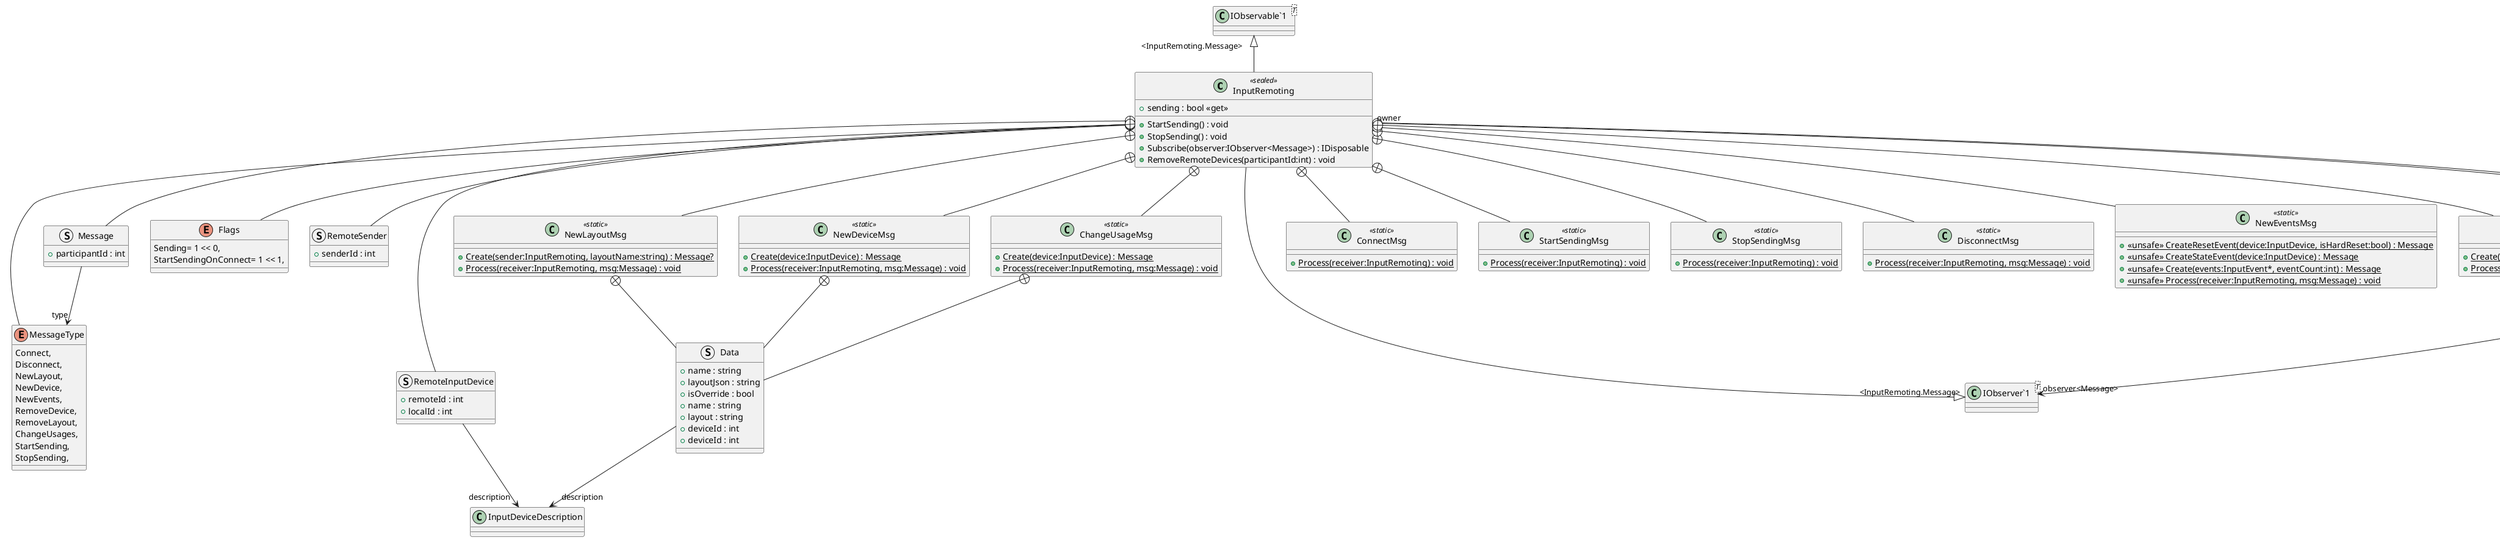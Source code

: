 @startuml
class InputRemoting <<sealed>> {
    + sending : bool <<get>>
    + StartSending() : void
    + StopSending() : void
    + Subscribe(observer:IObserver<Message>) : IDisposable
    + RemoveRemoteDevices(participantId:int) : void
}
class "IObservable`1"<T> {
}
class "IObserver`1"<T> {
}
enum MessageType {
    Connect,
    Disconnect,
    NewLayout,
    NewDevice,
    NewEvents,
    RemoveDevice,
    RemoveLayout,
    ChangeUsages,
    StartSending,
    StopSending,
}
struct Message {
    + participantId : int
}
enum Flags {
    Sending= 1 << 0,
    StartSendingOnConnect= 1 << 1,
}
struct RemoteSender {
    + senderId : int
}
struct RemoteInputDevice {
    + remoteId : int
    + localId : int
}
class Subscriber {
    + Dispose() : void
}
class ConnectMsg <<static>> {
    + {static} Process(receiver:InputRemoting) : void
}
class StartSendingMsg <<static>> {
    + {static} Process(receiver:InputRemoting) : void
}
class StopSendingMsg <<static>> {
    + {static} Process(receiver:InputRemoting) : void
}
class DisconnectMsg <<static>> {
    + {static} Process(receiver:InputRemoting, msg:Message) : void
}
class NewLayoutMsg <<static>> {
    + {static} Create(sender:InputRemoting, layoutName:string) : Message?
    + {static} Process(receiver:InputRemoting, msg:Message) : void
}
class NewDeviceMsg <<static>> {
    + {static} Create(device:InputDevice) : Message
    + {static} Process(receiver:InputRemoting, msg:Message) : void
}
class NewEventsMsg <<static>> {
    + {static} <<unsafe>> CreateResetEvent(device:InputDevice, isHardReset:bool) : Message
    + {static} <<unsafe>> CreateStateEvent(device:InputDevice) : Message
    + {static} <<unsafe>> Create(events:InputEvent*, eventCount:int) : Message
    + {static} <<unsafe>> Process(receiver:InputRemoting, msg:Message) : void
}
class ChangeUsageMsg <<static>> {
    + {static} Create(device:InputDevice) : Message
    + {static} Process(receiver:InputRemoting, msg:Message) : void
}
class RemoveDeviceMsg <<static>> {
    + {static} Create(device:InputDevice) : Message
    + {static} Process(receiver:InputRemoting, msg:Message) : void
}
struct Data {
    + name : string
    + layoutJson : string
    + isOverride : bool
}
struct Data {
    + name : string
    + layout : string
    + deviceId : int
}
struct Data {
    + deviceId : int
}
"IObservable`1" "<InputRemoting.Message>" <|-- InputRemoting
"IObserver`1" "<InputRemoting.Message>" <|-- InputRemoting
InputRemoting +-- MessageType
InputRemoting +-- Message
Message --> "type" MessageType
InputRemoting +-- Flags
InputRemoting +-- RemoteSender
InputRemoting +-- RemoteInputDevice
RemoteInputDevice --> "description" InputDeviceDescription
InputRemoting +-- Subscriber
IDisposable <|-- Subscriber
Subscriber --> "owner" InputRemoting
Subscriber --> "observer<Message>" "IObserver`1"
InputRemoting +-- ConnectMsg
InputRemoting +-- StartSendingMsg
InputRemoting +-- StopSendingMsg
InputRemoting +-- DisconnectMsg
InputRemoting +-- NewLayoutMsg
InputRemoting +-- NewDeviceMsg
InputRemoting +-- NewEventsMsg
InputRemoting +-- ChangeUsageMsg
InputRemoting +-- RemoveDeviceMsg
NewLayoutMsg +-- Data
NewDeviceMsg +-- Data
Data --> "description" InputDeviceDescription
ChangeUsageMsg +-- Data
@enduml

